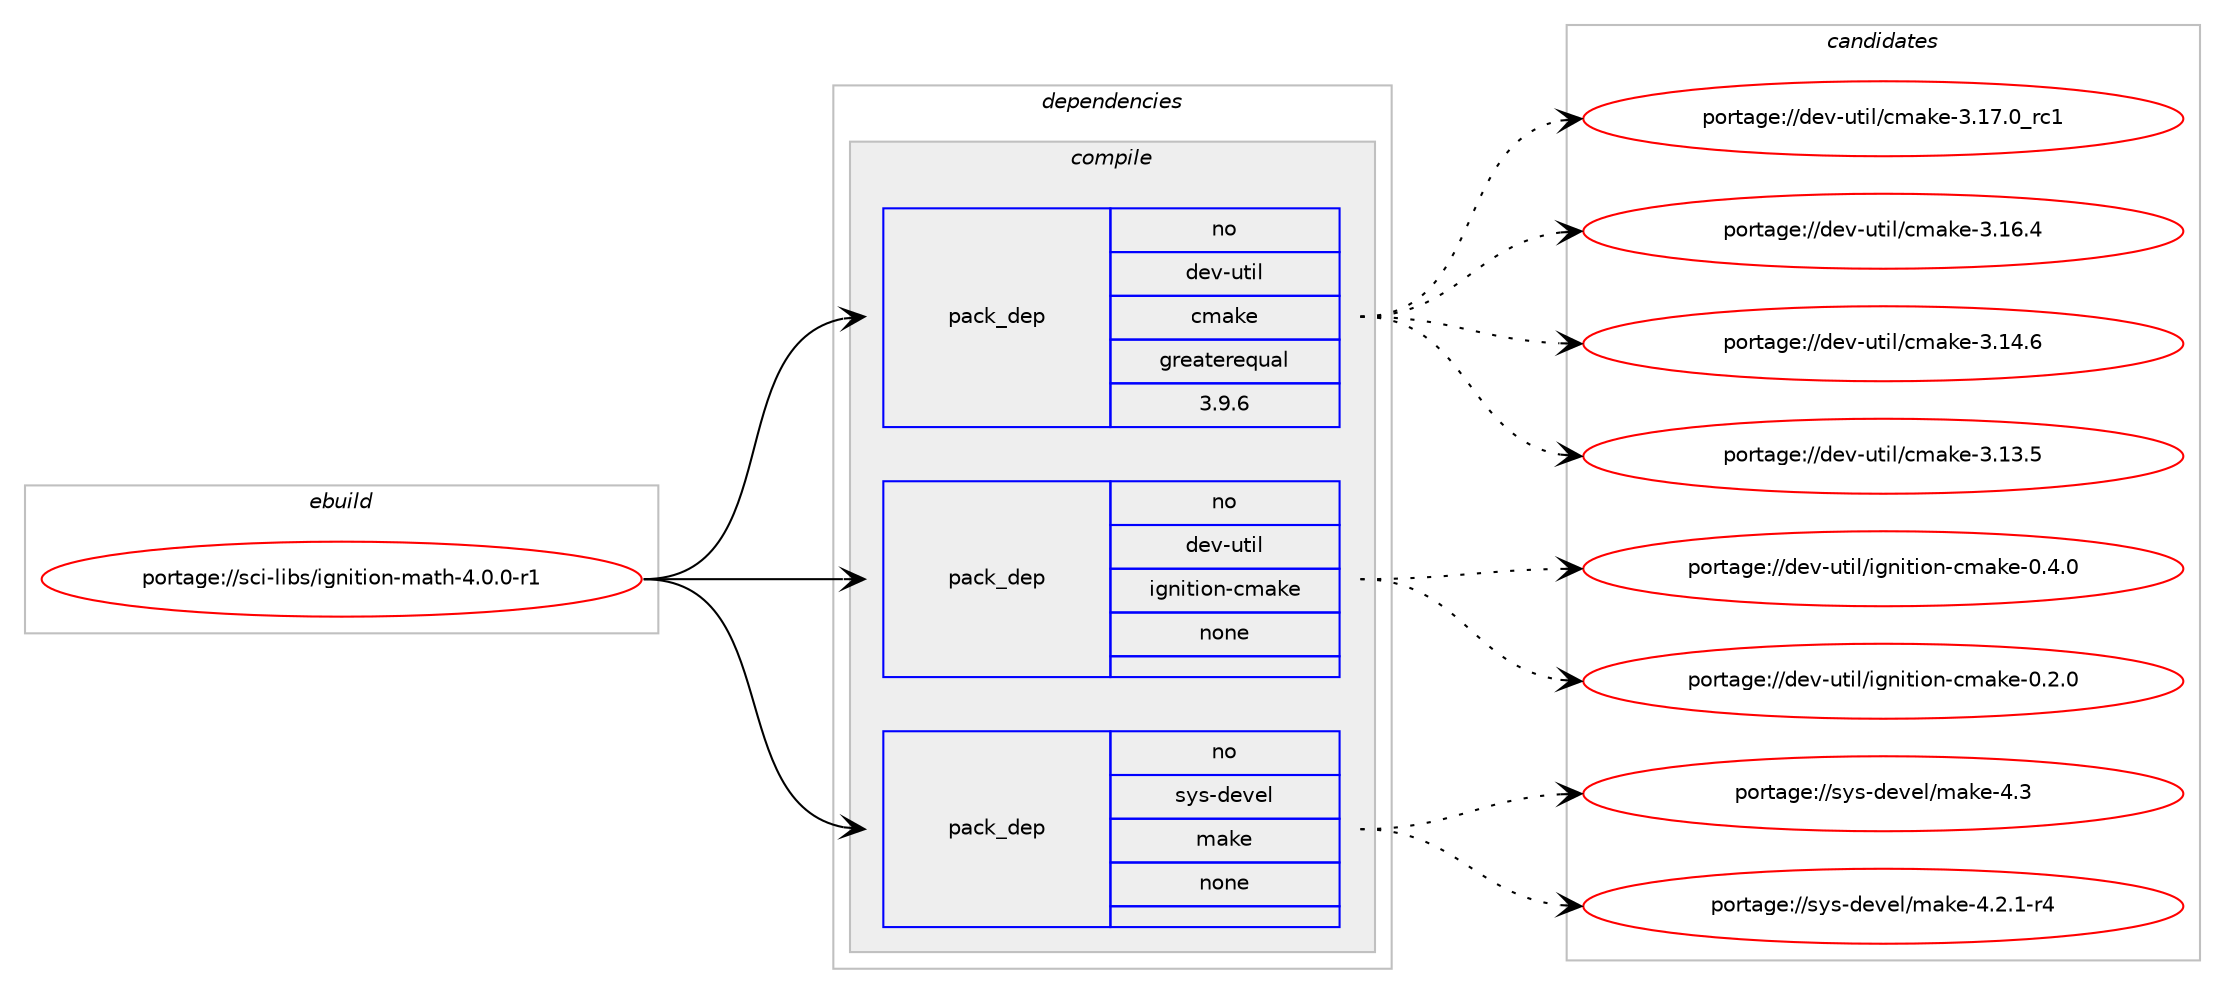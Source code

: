 digraph prolog {

# *************
# Graph options
# *************

newrank=true;
concentrate=true;
compound=true;
graph [rankdir=LR,fontname=Helvetica,fontsize=10,ranksep=1.5];#, ranksep=2.5, nodesep=0.2];
edge  [arrowhead=vee];
node  [fontname=Helvetica,fontsize=10];

# **********
# The ebuild
# **********

subgraph cluster_leftcol {
color=gray;
rank=same;
label=<<i>ebuild</i>>;
id [label="portage://sci-libs/ignition-math-4.0.0-r1", color=red, width=4, href="../sci-libs/ignition-math-4.0.0-r1.svg"];
}

# ****************
# The dependencies
# ****************

subgraph cluster_midcol {
color=gray;
label=<<i>dependencies</i>>;
subgraph cluster_compile {
fillcolor="#eeeeee";
style=filled;
label=<<i>compile</i>>;
subgraph pack64282 {
dependency82013 [label=<<TABLE BORDER="0" CELLBORDER="1" CELLSPACING="0" CELLPADDING="4" WIDTH="220"><TR><TD ROWSPAN="6" CELLPADDING="30">pack_dep</TD></TR><TR><TD WIDTH="110">no</TD></TR><TR><TD>dev-util</TD></TR><TR><TD>cmake</TD></TR><TR><TD>greaterequal</TD></TR><TR><TD>3.9.6</TD></TR></TABLE>>, shape=none, color=blue];
}
id:e -> dependency82013:w [weight=20,style="solid",arrowhead="vee"];
subgraph pack64283 {
dependency82014 [label=<<TABLE BORDER="0" CELLBORDER="1" CELLSPACING="0" CELLPADDING="4" WIDTH="220"><TR><TD ROWSPAN="6" CELLPADDING="30">pack_dep</TD></TR><TR><TD WIDTH="110">no</TD></TR><TR><TD>dev-util</TD></TR><TR><TD>ignition-cmake</TD></TR><TR><TD>none</TD></TR><TR><TD></TD></TR></TABLE>>, shape=none, color=blue];
}
id:e -> dependency82014:w [weight=20,style="solid",arrowhead="vee"];
subgraph pack64284 {
dependency82015 [label=<<TABLE BORDER="0" CELLBORDER="1" CELLSPACING="0" CELLPADDING="4" WIDTH="220"><TR><TD ROWSPAN="6" CELLPADDING="30">pack_dep</TD></TR><TR><TD WIDTH="110">no</TD></TR><TR><TD>sys-devel</TD></TR><TR><TD>make</TD></TR><TR><TD>none</TD></TR><TR><TD></TD></TR></TABLE>>, shape=none, color=blue];
}
id:e -> dependency82015:w [weight=20,style="solid",arrowhead="vee"];
}
subgraph cluster_compileandrun {
fillcolor="#eeeeee";
style=filled;
label=<<i>compile and run</i>>;
}
subgraph cluster_run {
fillcolor="#eeeeee";
style=filled;
label=<<i>run</i>>;
}
}

# **************
# The candidates
# **************

subgraph cluster_choices {
rank=same;
color=gray;
label=<<i>candidates</i>>;

subgraph choice64282 {
color=black;
nodesep=1;
choice1001011184511711610510847991099710710145514649554648951149949 [label="portage://dev-util/cmake-3.17.0_rc1", color=red, width=4,href="../dev-util/cmake-3.17.0_rc1.svg"];
choice1001011184511711610510847991099710710145514649544652 [label="portage://dev-util/cmake-3.16.4", color=red, width=4,href="../dev-util/cmake-3.16.4.svg"];
choice1001011184511711610510847991099710710145514649524654 [label="portage://dev-util/cmake-3.14.6", color=red, width=4,href="../dev-util/cmake-3.14.6.svg"];
choice1001011184511711610510847991099710710145514649514653 [label="portage://dev-util/cmake-3.13.5", color=red, width=4,href="../dev-util/cmake-3.13.5.svg"];
dependency82013:e -> choice1001011184511711610510847991099710710145514649554648951149949:w [style=dotted,weight="100"];
dependency82013:e -> choice1001011184511711610510847991099710710145514649544652:w [style=dotted,weight="100"];
dependency82013:e -> choice1001011184511711610510847991099710710145514649524654:w [style=dotted,weight="100"];
dependency82013:e -> choice1001011184511711610510847991099710710145514649514653:w [style=dotted,weight="100"];
}
subgraph choice64283 {
color=black;
nodesep=1;
choice1001011184511711610510847105103110105116105111110459910997107101454846524648 [label="portage://dev-util/ignition-cmake-0.4.0", color=red, width=4,href="../dev-util/ignition-cmake-0.4.0.svg"];
choice1001011184511711610510847105103110105116105111110459910997107101454846504648 [label="portage://dev-util/ignition-cmake-0.2.0", color=red, width=4,href="../dev-util/ignition-cmake-0.2.0.svg"];
dependency82014:e -> choice1001011184511711610510847105103110105116105111110459910997107101454846524648:w [style=dotted,weight="100"];
dependency82014:e -> choice1001011184511711610510847105103110105116105111110459910997107101454846504648:w [style=dotted,weight="100"];
}
subgraph choice64284 {
color=black;
nodesep=1;
choice11512111545100101118101108471099710710145524651 [label="portage://sys-devel/make-4.3", color=red, width=4,href="../sys-devel/make-4.3.svg"];
choice1151211154510010111810110847109971071014552465046494511452 [label="portage://sys-devel/make-4.2.1-r4", color=red, width=4,href="../sys-devel/make-4.2.1-r4.svg"];
dependency82015:e -> choice11512111545100101118101108471099710710145524651:w [style=dotted,weight="100"];
dependency82015:e -> choice1151211154510010111810110847109971071014552465046494511452:w [style=dotted,weight="100"];
}
}

}
